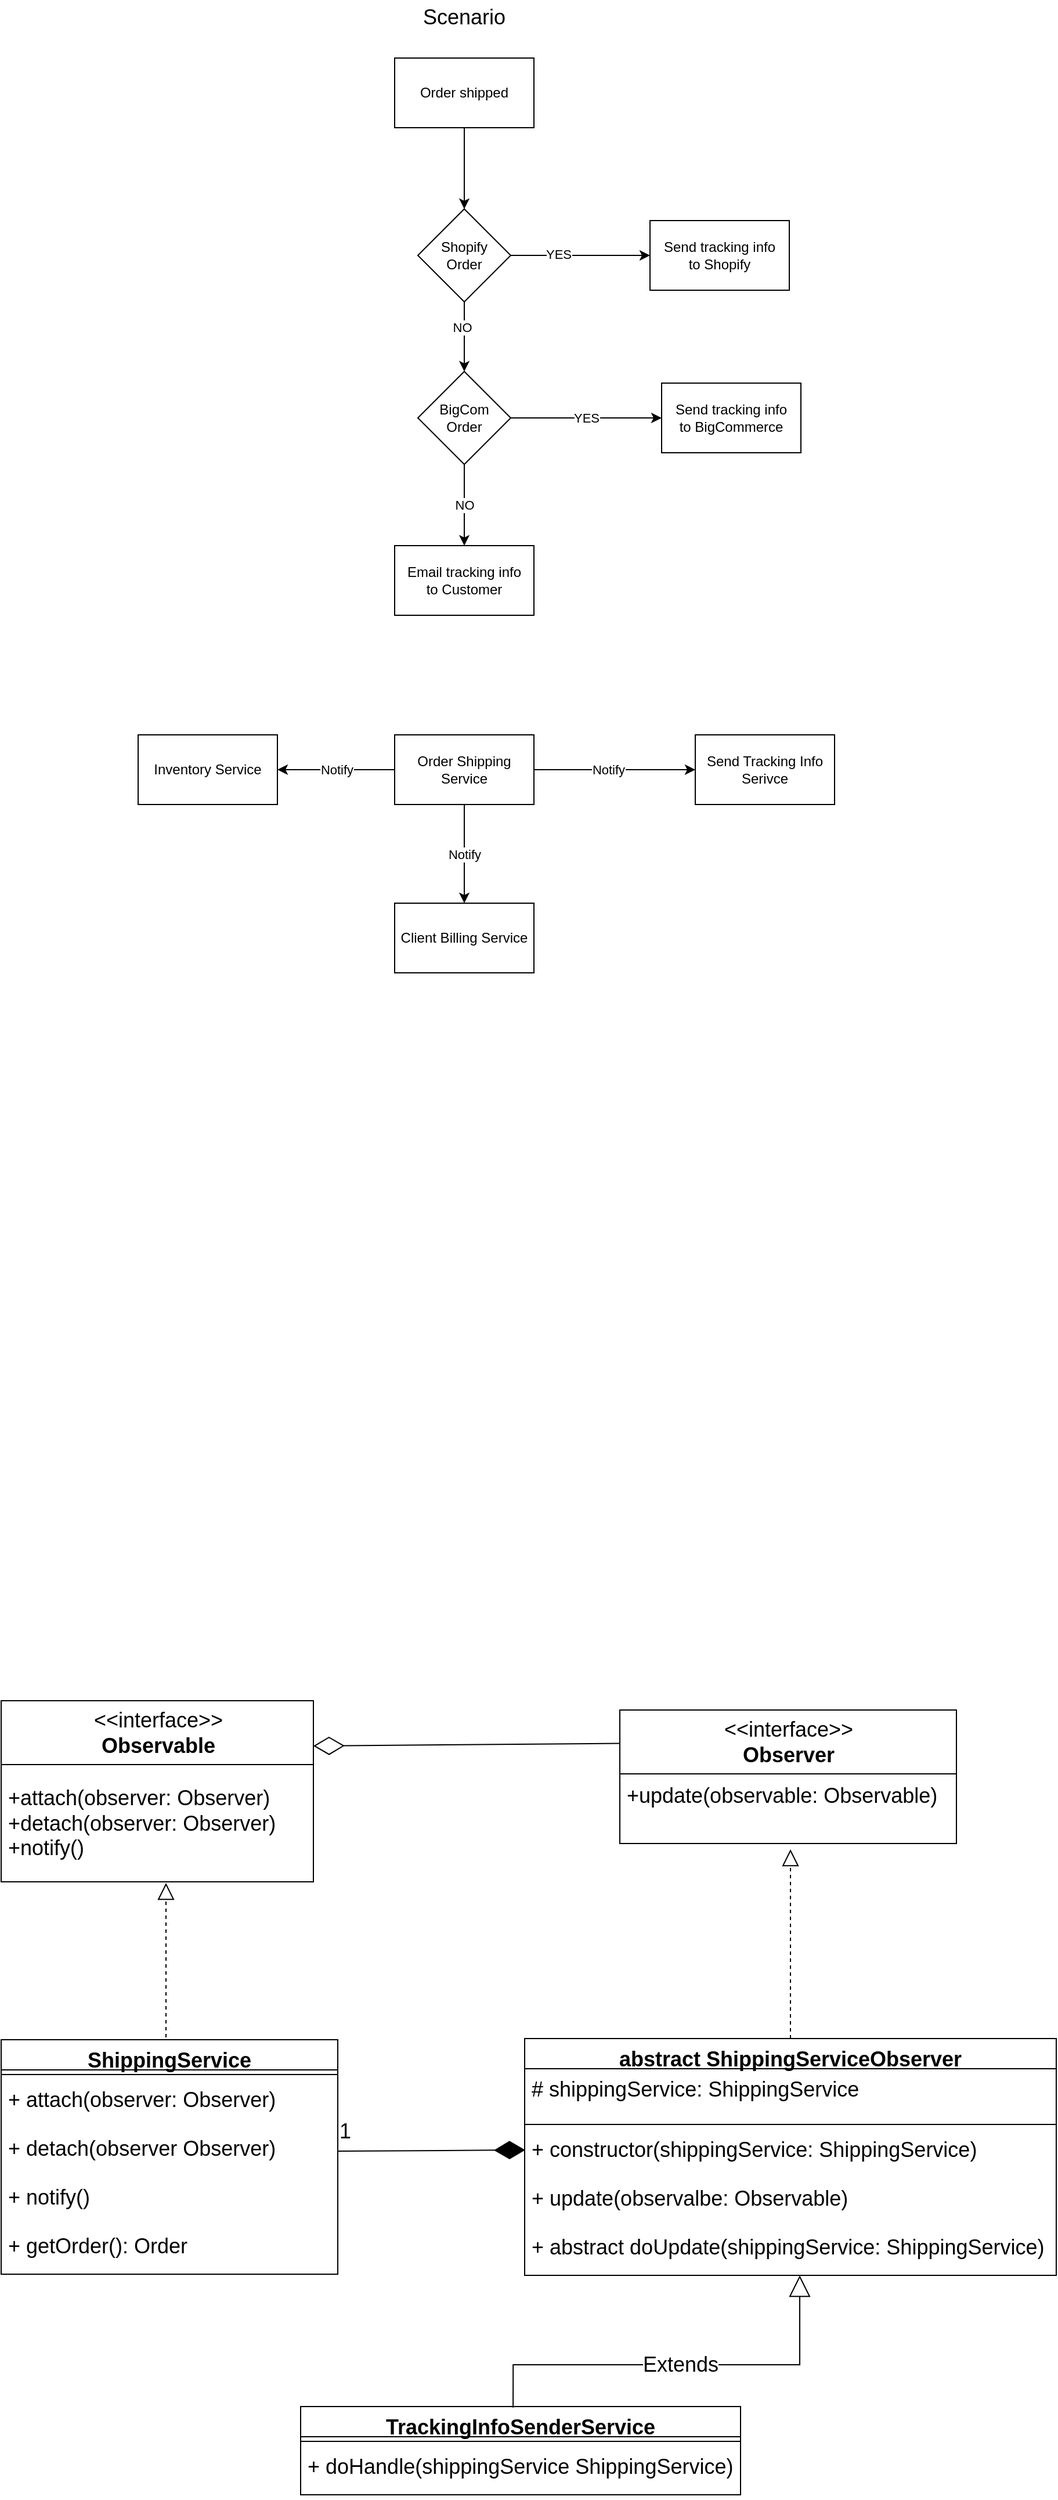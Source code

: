 <mxfile>
    <diagram id="8FRzGtqbTRZkgrxcZ6Gc" name="Page-1">
        <mxGraphModel dx="1984" dy="787" grid="0" gridSize="10" guides="1" tooltips="1" connect="1" arrows="1" fold="1" page="0" pageScale="1" pageWidth="850" pageHeight="1100" math="0" shadow="0">
            <root>
                <mxCell id="0"/>
                <mxCell id="1" parent="0"/>
                <mxCell id="12" style="edgeStyle=none;html=1;entryX=0.5;entryY=0;entryDx=0;entryDy=0;" parent="1" source="2" target="3" edge="1">
                    <mxGeometry relative="1" as="geometry"/>
                </mxCell>
                <mxCell id="2" value="Order shipped" style="rounded=0;whiteSpace=wrap;html=1;" parent="1" vertex="1">
                    <mxGeometry x="300" y="70" width="120" height="60" as="geometry"/>
                </mxCell>
                <mxCell id="9" style="edgeStyle=none;html=1;entryX=0;entryY=0.5;entryDx=0;entryDy=0;" parent="1" source="3" target="4" edge="1">
                    <mxGeometry relative="1" as="geometry"/>
                </mxCell>
                <mxCell id="15" value="YES" style="edgeLabel;html=1;align=center;verticalAlign=middle;resizable=0;points=[];" parent="9" vertex="1" connectable="0">
                    <mxGeometry x="-0.323" y="1" relative="1" as="geometry">
                        <mxPoint as="offset"/>
                    </mxGeometry>
                </mxCell>
                <mxCell id="13" style="edgeStyle=none;html=1;entryX=0.5;entryY=0;entryDx=0;entryDy=0;" parent="1" source="3" target="5" edge="1">
                    <mxGeometry relative="1" as="geometry"/>
                </mxCell>
                <mxCell id="16" value="NO" style="edgeLabel;html=1;align=center;verticalAlign=middle;resizable=0;points=[];" parent="13" vertex="1" connectable="0">
                    <mxGeometry x="-0.28" y="-2" relative="1" as="geometry">
                        <mxPoint as="offset"/>
                    </mxGeometry>
                </mxCell>
                <mxCell id="3" value="Shopify&lt;br&gt;Order" style="rhombus;whiteSpace=wrap;html=1;" parent="1" vertex="1">
                    <mxGeometry x="320" y="200" width="80" height="80" as="geometry"/>
                </mxCell>
                <mxCell id="4" value="Send tracking info&lt;br&gt;to Shopify" style="rounded=0;whiteSpace=wrap;html=1;" parent="1" vertex="1">
                    <mxGeometry x="520" y="210" width="120" height="60" as="geometry"/>
                </mxCell>
                <mxCell id="10" value="YES" style="edgeStyle=none;html=1;" parent="1" source="5" target="6" edge="1">
                    <mxGeometry relative="1" as="geometry"/>
                </mxCell>
                <mxCell id="14" value="NO" style="edgeStyle=none;html=1;entryX=0.5;entryY=0;entryDx=0;entryDy=0;" parent="1" source="5" target="8" edge="1">
                    <mxGeometry relative="1" as="geometry"/>
                </mxCell>
                <mxCell id="5" value="BigCom&lt;br&gt;Order" style="rhombus;whiteSpace=wrap;html=1;" parent="1" vertex="1">
                    <mxGeometry x="320" y="340" width="80" height="80" as="geometry"/>
                </mxCell>
                <mxCell id="6" value="Send tracking info&lt;br&gt;to BigCommerce" style="rounded=0;whiteSpace=wrap;html=1;" parent="1" vertex="1">
                    <mxGeometry x="530" y="350" width="120" height="60" as="geometry"/>
                </mxCell>
                <mxCell id="8" value="Email tracking info&lt;br&gt;to Customer" style="rounded=0;whiteSpace=wrap;html=1;" parent="1" vertex="1">
                    <mxGeometry x="300" y="490" width="120" height="60" as="geometry"/>
                </mxCell>
                <mxCell id="17" value="&lt;font style=&quot;font-size: 18px;&quot;&gt;Scenario&lt;/font&gt;" style="text;html=1;strokeColor=none;fillColor=none;align=center;verticalAlign=middle;whiteSpace=wrap;rounded=0;" parent="1" vertex="1">
                    <mxGeometry x="310" y="20" width="100" height="30" as="geometry"/>
                </mxCell>
                <mxCell id="32" value="TrackingInfoSenderService" style="swimlane;fontStyle=1;align=center;verticalAlign=top;childLayout=stackLayout;horizontal=1;startSize=26;horizontalStack=0;resizeParent=1;resizeParentMax=0;resizeLast=0;collapsible=1;marginBottom=0;fontSize=18;" parent="1" vertex="1">
                    <mxGeometry x="219" y="2093.02" width="379" height="76" as="geometry"/>
                </mxCell>
                <mxCell id="34" value="" style="line;strokeWidth=1;fillColor=none;align=left;verticalAlign=middle;spacingTop=-1;spacingLeft=3;spacingRight=3;rotatable=0;labelPosition=right;points=[];portConstraint=eastwest;strokeColor=inherit;fontSize=18;" parent="32" vertex="1">
                    <mxGeometry y="26" width="379" height="8" as="geometry"/>
                </mxCell>
                <mxCell id="35" value="+ doHandle(shippingService ShippingService)" style="text;strokeColor=none;fillColor=none;align=left;verticalAlign=top;spacingLeft=4;spacingRight=4;overflow=hidden;rotatable=0;points=[[0,0.5],[1,0.5]];portConstraint=eastwest;fontSize=18;" parent="32" vertex="1">
                    <mxGeometry y="34" width="379" height="42" as="geometry"/>
                </mxCell>
                <mxCell id="55" value="Extends" style="endArrow=block;endSize=16;endFill=0;html=1;rounded=0;fontSize=18;exitX=0.483;exitY=0.012;exitDx=0;exitDy=0;exitPerimeter=0;edgeStyle=orthogonalEdgeStyle;" parent="1" source="32" target="99" edge="1">
                    <mxGeometry width="160" relative="1" as="geometry">
                        <mxPoint x="605" y="2000.02" as="sourcePoint"/>
                        <mxPoint x="691" y="2011" as="targetPoint"/>
                        <Array as="points">
                            <mxPoint x="402" y="2057"/>
                            <mxPoint x="649" y="2057"/>
                        </Array>
                    </mxGeometry>
                </mxCell>
                <mxCell id="59" value="Send Tracking Info Serivce" style="rounded=0;whiteSpace=wrap;html=1;" parent="1" vertex="1">
                    <mxGeometry x="559" y="653" width="120" height="60" as="geometry"/>
                </mxCell>
                <mxCell id="72" style="edgeStyle=none;html=1;" parent="1" source="71" target="59" edge="1">
                    <mxGeometry relative="1" as="geometry"/>
                </mxCell>
                <mxCell id="73" value="Notify" style="edgeLabel;html=1;align=center;verticalAlign=middle;resizable=0;points=[];" parent="72" vertex="1" connectable="0">
                    <mxGeometry x="-0.266" y="2" relative="1" as="geometry">
                        <mxPoint x="13" y="2" as="offset"/>
                    </mxGeometry>
                </mxCell>
                <mxCell id="76" value="Notify" style="edgeStyle=none;html=1;entryX=0.5;entryY=0;entryDx=0;entryDy=0;" parent="1" source="71" target="75" edge="1">
                    <mxGeometry relative="1" as="geometry"/>
                </mxCell>
                <mxCell id="78" value="Notify" style="edgeStyle=none;html=1;entryX=1;entryY=0.5;entryDx=0;entryDy=0;" parent="1" source="71" target="77" edge="1">
                    <mxGeometry relative="1" as="geometry"/>
                </mxCell>
                <mxCell id="71" value="Order Shipping Service" style="rounded=0;whiteSpace=wrap;html=1;" parent="1" vertex="1">
                    <mxGeometry x="300" y="653" width="120" height="60" as="geometry"/>
                </mxCell>
                <mxCell id="75" value="Client Billing Service" style="rounded=0;whiteSpace=wrap;html=1;" parent="1" vertex="1">
                    <mxGeometry x="300" y="798" width="120" height="60" as="geometry"/>
                </mxCell>
                <mxCell id="77" value="Inventory Service" style="rounded=0;whiteSpace=wrap;html=1;" parent="1" vertex="1">
                    <mxGeometry x="79" y="653" width="120" height="60" as="geometry"/>
                </mxCell>
                <mxCell id="79" value="&lt;font style=&quot;font-size: 18px;&quot;&gt;&amp;lt;&amp;lt;interface&amp;gt;&amp;gt;&lt;br&gt;&lt;b&gt;Observable&lt;/b&gt;&lt;/font&gt;" style="swimlane;fontStyle=0;align=center;verticalAlign=top;childLayout=stackLayout;horizontal=1;startSize=55;horizontalStack=0;resizeParent=1;resizeParentMax=0;resizeLast=0;collapsible=0;marginBottom=0;html=1;" parent="1" vertex="1">
                    <mxGeometry x="-39" y="1485" width="269" height="156" as="geometry"/>
                </mxCell>
                <mxCell id="80" value="&lt;font style=&quot;font-size: 18px;&quot;&gt;+attach(observer: Observer)&lt;br&gt;+detach(observer: Observer)&lt;br&gt;+notify()&lt;br&gt;&lt;/font&gt;" style="text;html=1;strokeColor=none;fillColor=none;align=left;verticalAlign=middle;spacingLeft=4;spacingRight=4;overflow=hidden;rotatable=0;points=[[0,0.5],[1,0.5]];portConstraint=eastwest;" parent="79" vertex="1">
                    <mxGeometry y="55" width="269" height="101" as="geometry"/>
                </mxCell>
                <mxCell id="81" value="&lt;font style=&quot;font-size: 18px;&quot;&gt;&amp;lt;&amp;lt;interface&amp;gt;&amp;gt;&lt;br&gt;&lt;b&gt;Observer&lt;/b&gt;&lt;/font&gt;" style="swimlane;fontStyle=0;align=center;verticalAlign=top;childLayout=stackLayout;horizontal=1;startSize=55;horizontalStack=0;resizeParent=1;resizeParentMax=0;resizeLast=0;collapsible=0;marginBottom=0;html=1;" parent="1" vertex="1">
                    <mxGeometry x="494" y="1493" width="290" height="115" as="geometry"/>
                </mxCell>
                <mxCell id="82" value="&lt;font style=&quot;font-size: 18px;&quot;&gt;+update(observable: Observable)&lt;br&gt;&lt;br&gt;&lt;/font&gt;" style="text;html=1;strokeColor=none;fillColor=none;align=left;verticalAlign=middle;spacingLeft=4;spacingRight=4;overflow=hidden;rotatable=0;points=[[0,0.5],[1,0.5]];portConstraint=eastwest;" parent="81" vertex="1">
                    <mxGeometry y="55" width="290" height="60" as="geometry"/>
                </mxCell>
                <mxCell id="84" value="ShippingService" style="swimlane;fontStyle=1;align=center;verticalAlign=top;childLayout=stackLayout;horizontal=1;startSize=26;horizontalStack=0;resizeParent=1;resizeParentMax=0;resizeLast=0;collapsible=1;marginBottom=0;fontSize=18;" parent="1" vertex="1">
                    <mxGeometry x="-39" y="1777" width="290" height="202" as="geometry"/>
                </mxCell>
                <mxCell id="85" value="" style="line;strokeWidth=1;fillColor=none;align=left;verticalAlign=middle;spacingTop=-1;spacingLeft=3;spacingRight=3;rotatable=0;labelPosition=right;points=[];portConstraint=eastwest;strokeColor=inherit;fontSize=18;" parent="84" vertex="1">
                    <mxGeometry y="26" width="290" height="8" as="geometry"/>
                </mxCell>
                <mxCell id="86" value="+ attach(observer: Observer)" style="text;strokeColor=none;fillColor=none;align=left;verticalAlign=top;spacingLeft=4;spacingRight=4;overflow=hidden;rotatable=0;points=[[0,0.5],[1,0.5]];portConstraint=eastwest;fontSize=18;" parent="84" vertex="1">
                    <mxGeometry y="34" width="290" height="42" as="geometry"/>
                </mxCell>
                <mxCell id="87" value="+ detach(observer Observer)" style="text;strokeColor=none;fillColor=none;align=left;verticalAlign=top;spacingLeft=4;spacingRight=4;overflow=hidden;rotatable=0;points=[[0,0.5],[1,0.5]];portConstraint=eastwest;fontSize=18;" parent="84" vertex="1">
                    <mxGeometry y="76" width="290" height="42" as="geometry"/>
                </mxCell>
                <mxCell id="88" value="+ notify()" style="text;strokeColor=none;fillColor=none;align=left;verticalAlign=top;spacingLeft=4;spacingRight=4;overflow=hidden;rotatable=0;points=[[0,0.5],[1,0.5]];portConstraint=eastwest;fontSize=18;" parent="84" vertex="1">
                    <mxGeometry y="118" width="290" height="42" as="geometry"/>
                </mxCell>
                <mxCell id="89" value="+ getOrder(): Order" style="text;strokeColor=none;fillColor=none;align=left;verticalAlign=top;spacingLeft=4;spacingRight=4;overflow=hidden;rotatable=0;points=[[0,0.5],[1,0.5]];portConstraint=eastwest;fontSize=18;" parent="84" vertex="1">
                    <mxGeometry y="160" width="290" height="42" as="geometry"/>
                </mxCell>
                <mxCell id="93" value="" style="endArrow=block;dashed=1;endFill=0;endSize=12;html=1;fontSize=18;" parent="1" edge="1">
                    <mxGeometry width="160" relative="1" as="geometry">
                        <mxPoint x="103" y="1775" as="sourcePoint"/>
                        <mxPoint x="103" y="1642" as="targetPoint"/>
                    </mxGeometry>
                </mxCell>
                <mxCell id="94" value="" style="endArrow=diamondThin;endFill=0;endSize=24;html=1;fontSize=18;exitX=0;exitY=0.25;exitDx=0;exitDy=0;entryX=1;entryY=0.25;entryDx=0;entryDy=0;" parent="1" source="81" target="79" edge="1">
                    <mxGeometry width="160" relative="1" as="geometry">
                        <mxPoint x="28" y="1675" as="sourcePoint"/>
                        <mxPoint x="188" y="1675" as="targetPoint"/>
                    </mxGeometry>
                </mxCell>
                <mxCell id="95" value="abstract ShippingServiceObserver" style="swimlane;fontStyle=1;align=center;verticalAlign=top;childLayout=stackLayout;horizontal=1;startSize=26;horizontalStack=0;resizeParent=1;resizeParentMax=0;resizeLast=0;collapsible=1;marginBottom=0;fontSize=18;" parent="1" vertex="1">
                    <mxGeometry x="412" y="1776" width="458" height="204" as="geometry"/>
                </mxCell>
                <mxCell id="96" value="# shippingService: ShippingService" style="text;strokeColor=none;fillColor=none;align=left;verticalAlign=top;spacingLeft=4;spacingRight=4;overflow=hidden;rotatable=0;points=[[0,0.5],[1,0.5]];portConstraint=eastwest;fontSize=18;" parent="95" vertex="1">
                    <mxGeometry y="26" width="458" height="44" as="geometry"/>
                </mxCell>
                <mxCell id="97" value="" style="line;strokeWidth=1;fillColor=none;align=left;verticalAlign=middle;spacingTop=-1;spacingLeft=3;spacingRight=3;rotatable=0;labelPosition=right;points=[];portConstraint=eastwest;strokeColor=inherit;fontSize=18;" parent="95" vertex="1">
                    <mxGeometry y="70" width="458" height="8" as="geometry"/>
                </mxCell>
                <mxCell id="103" value="+ constructor(shippingService: ShippingService)" style="text;strokeColor=none;fillColor=none;align=left;verticalAlign=top;spacingLeft=4;spacingRight=4;overflow=hidden;rotatable=0;points=[[0,0.5],[1,0.5]];portConstraint=eastwest;fontSize=18;" parent="95" vertex="1">
                    <mxGeometry y="78" width="458" height="42" as="geometry"/>
                </mxCell>
                <mxCell id="98" value="+ update(observalbe: Observable)" style="text;strokeColor=none;fillColor=none;align=left;verticalAlign=top;spacingLeft=4;spacingRight=4;overflow=hidden;rotatable=0;points=[[0,0.5],[1,0.5]];portConstraint=eastwest;fontSize=18;" parent="95" vertex="1">
                    <mxGeometry y="120" width="458" height="42" as="geometry"/>
                </mxCell>
                <mxCell id="99" value="+ abstract doUpdate(shippingService: ShippingService)" style="text;strokeColor=none;fillColor=none;align=left;verticalAlign=top;spacingLeft=4;spacingRight=4;overflow=hidden;rotatable=0;points=[[0,0.5],[1,0.5]];portConstraint=eastwest;fontSize=18;" parent="95" vertex="1">
                    <mxGeometry y="162" width="458" height="42" as="geometry"/>
                </mxCell>
                <mxCell id="100" value="" style="endArrow=block;dashed=1;endFill=0;endSize=12;html=1;fontSize=18;exitX=0.5;exitY=0;exitDx=0;exitDy=0;entryX=0.507;entryY=1.083;entryDx=0;entryDy=0;entryPerimeter=0;" parent="1" source="95" target="82" edge="1">
                    <mxGeometry width="160" relative="1" as="geometry">
                        <mxPoint x="385" y="1878" as="sourcePoint"/>
                        <mxPoint x="580" y="1613" as="targetPoint"/>
                    </mxGeometry>
                </mxCell>
                <mxCell id="101" value="" style="endArrow=diamondThin;endFill=1;endSize=24;html=1;fontSize=18;entryX=0.001;entryY=0.429;entryDx=0;entryDy=0;entryPerimeter=0;" parent="1" source="87" target="103" edge="1">
                    <mxGeometry width="160" relative="1" as="geometry">
                        <mxPoint x="385" y="1878" as="sourcePoint"/>
                        <mxPoint x="413" y="1878" as="targetPoint"/>
                    </mxGeometry>
                </mxCell>
                <mxCell id="102" value="1" style="edgeLabel;html=1;align=center;verticalAlign=middle;resizable=0;points=[];fontSize=18;" parent="101" vertex="1" connectable="0">
                    <mxGeometry x="-0.172" y="-3" relative="1" as="geometry">
                        <mxPoint x="-61" y="-20" as="offset"/>
                    </mxGeometry>
                </mxCell>
            </root>
        </mxGraphModel>
    </diagram>
</mxfile>